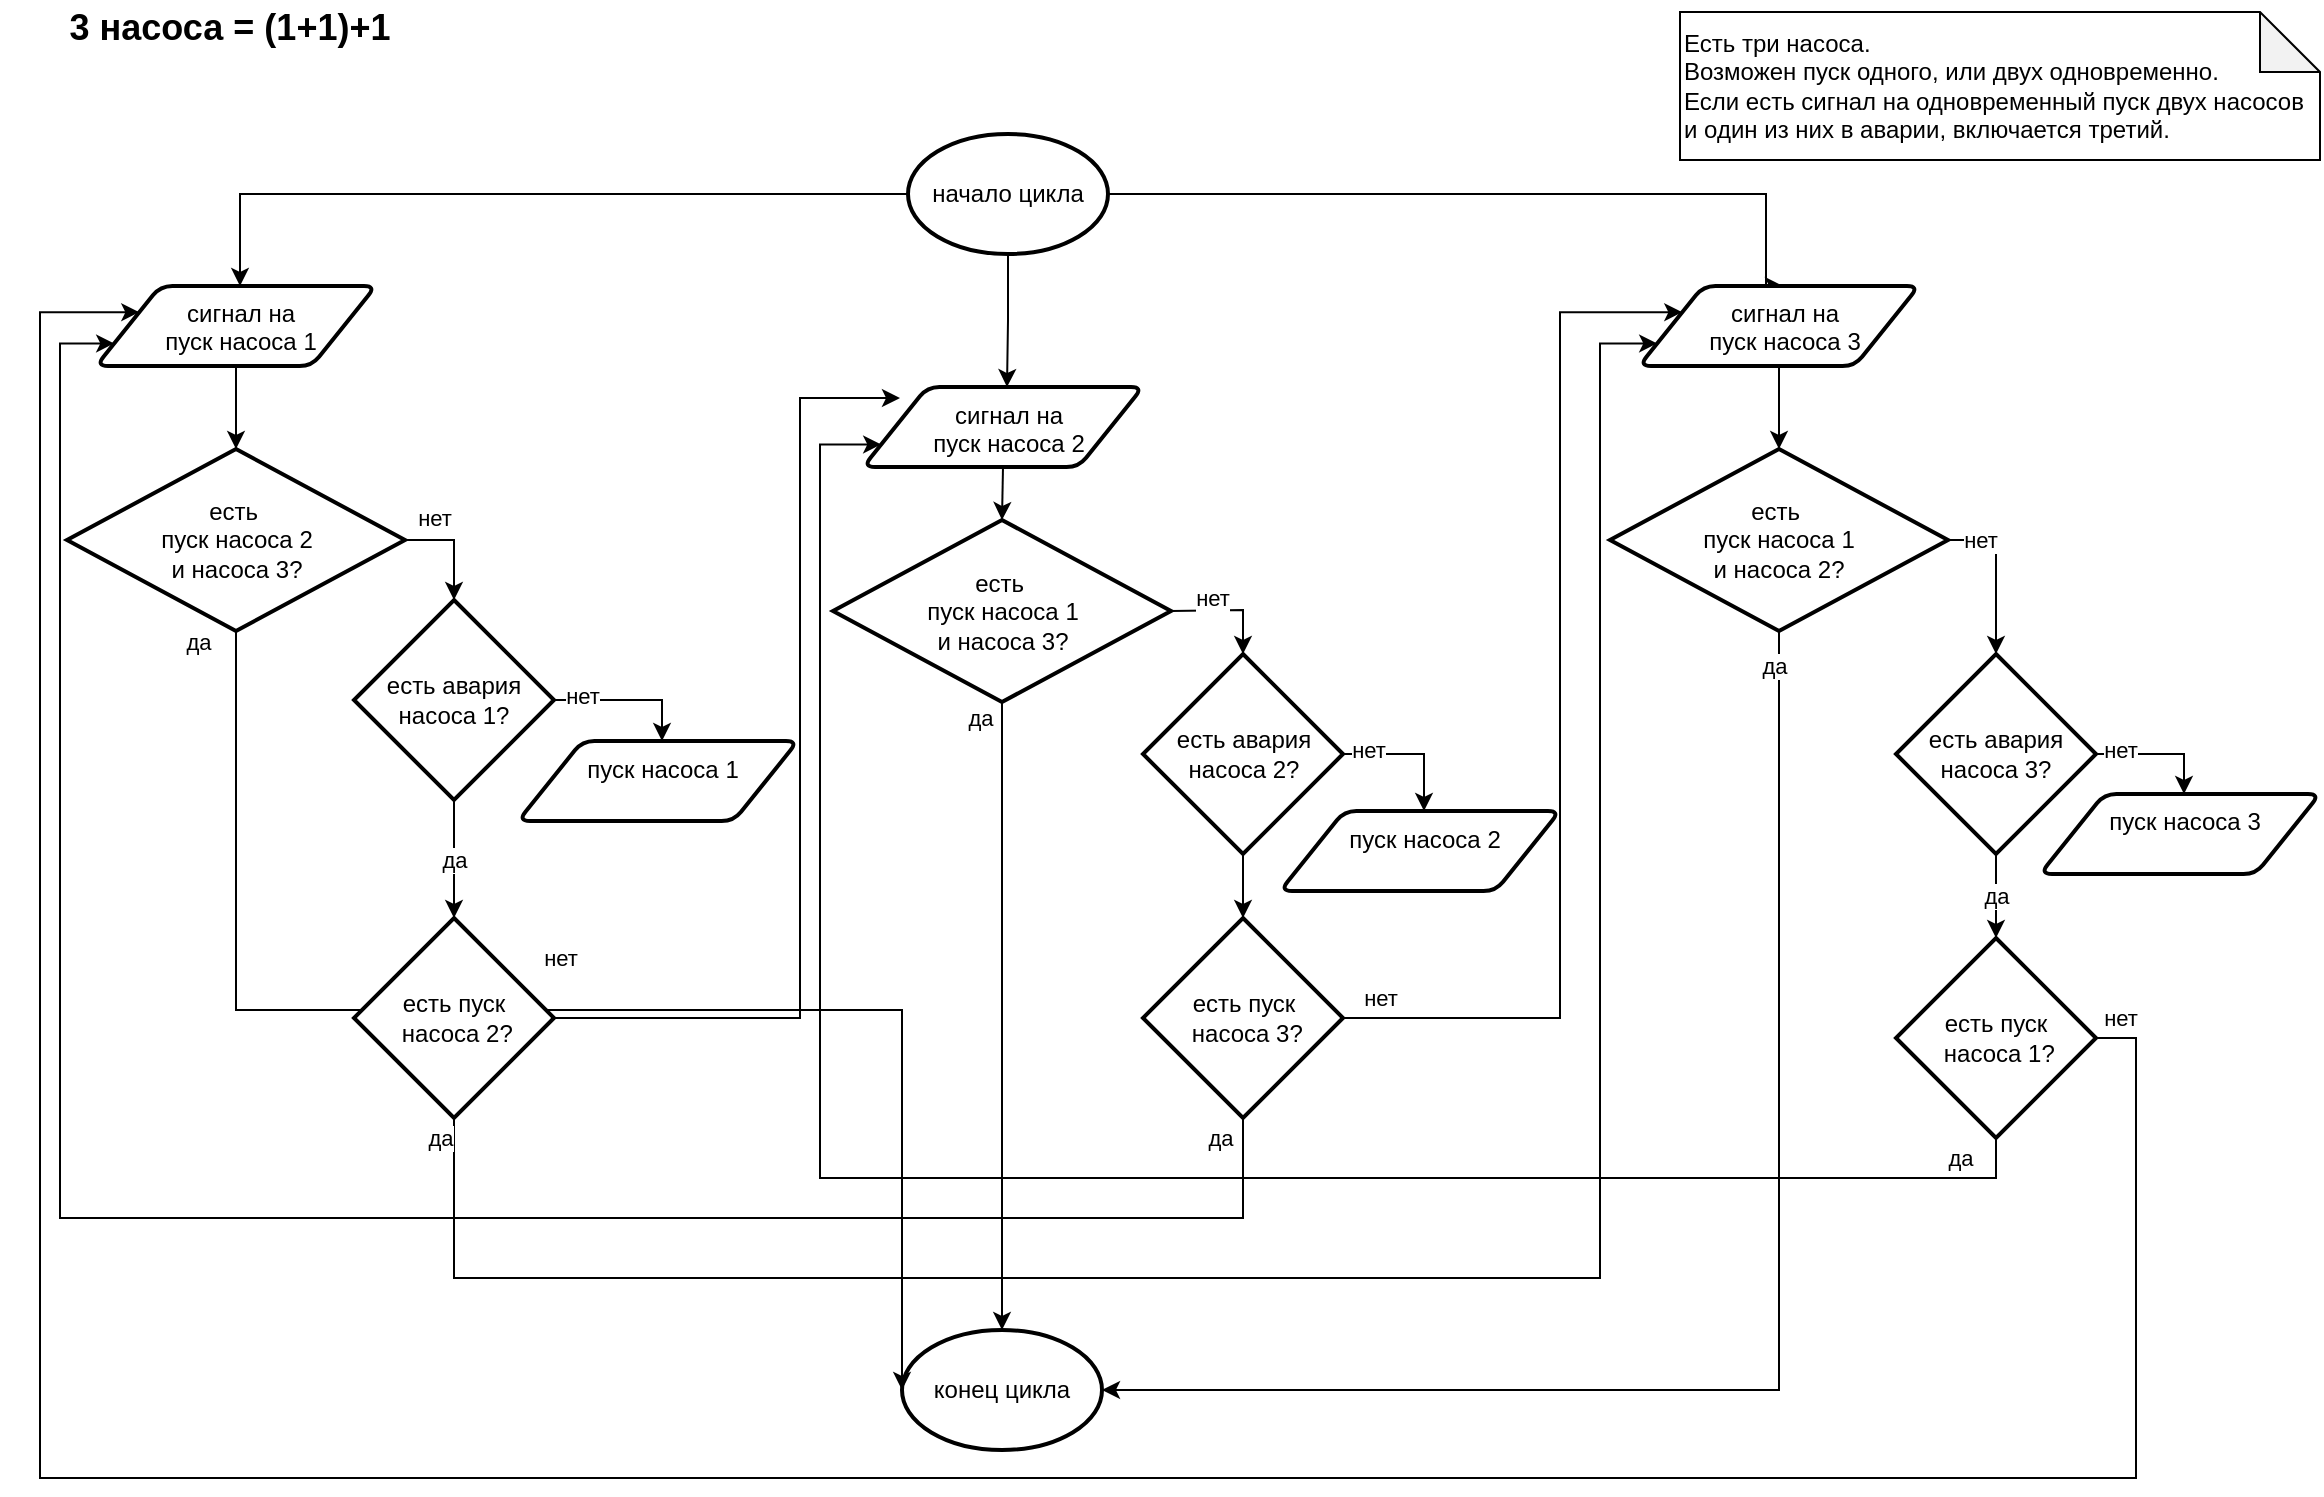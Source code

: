 <mxfile version="11.1.1" type="device"><diagram id="-oYBqza-46UBTTTW37Bp" name="3 насоса = (1+1)+резерв"><mxGraphModel dx="1326" dy="4943" grid="1" gridSize="10" guides="1" tooltips="1" connect="1" arrows="1" fold="1" page="1" pageScale="1" pageWidth="1169" pageHeight="827" math="0" shadow="0"><root><mxCell id="dhTfshkVgxqK14J3uHZl-0"/><mxCell id="dhTfshkVgxqK14J3uHZl-1" parent="dhTfshkVgxqK14J3uHZl-0"/><mxCell id="dhTfshkVgxqK14J3uHZl-25" value="&lt;span style=&quot;font-size: 18px&quot;&gt;&lt;b&gt;3 насоса = (1+1)+1&lt;/b&gt;&lt;/span&gt;" style="text;html=1;strokeColor=none;fillColor=none;align=center;verticalAlign=middle;whiteSpace=wrap;rounded=0;" parent="dhTfshkVgxqK14J3uHZl-1" vertex="1"><mxGeometry y="-4135" width="230" height="28" as="geometry"/></mxCell><mxCell id="JG3INH5EZ7zXzOKIkDC3-0" value="Есть три насоса.&lt;br&gt;Возможен пуск одного, или двух одновременно.&lt;br&gt;Если есть сигнал на одновременный пуск двух насосов и один из них в аварии, включается третий.&lt;br&gt;" style="shape=note;whiteSpace=wrap;html=1;backgroundOutline=1;darkOpacity=0.05;align=left;" parent="dhTfshkVgxqK14J3uHZl-1" vertex="1"><mxGeometry x="840" y="-4129" width="320" height="74" as="geometry"/></mxCell><mxCell id="JG3INH5EZ7zXzOKIkDC3-6" value="" style="group" parent="dhTfshkVgxqK14J3uHZl-1" vertex="1" connectable="0"><mxGeometry x="48" y="-3992" width="140" height="40" as="geometry"/></mxCell><mxCell id="JG3INH5EZ7zXzOKIkDC3-2" value="" style="group" parent="JG3INH5EZ7zXzOKIkDC3-6" vertex="1" connectable="0"><mxGeometry width="140" height="40" as="geometry"/></mxCell><mxCell id="JG3INH5EZ7zXzOKIkDC3-3" value="" style="verticalLabelPosition=bottom;verticalAlign=top;html=1;strokeWidth=2;shape=parallelogram;perimeter=parallelogramPerimeter;whiteSpace=wrap;rounded=1;arcSize=12;size=0.23;" parent="JG3INH5EZ7zXzOKIkDC3-2" vertex="1"><mxGeometry width="140" height="40" as="geometry"/></mxCell><mxCell id="JG3INH5EZ7zXzOKIkDC3-4" value="сигнал на &lt;br&gt;пуск насоса 1" style="text;html=1;align=center;" parent="JG3INH5EZ7zXzOKIkDC3-2" vertex="1"><mxGeometry x="29" width="86" height="33" as="geometry"/></mxCell><mxCell id="JG3INH5EZ7zXzOKIkDC3-151" style="edgeStyle=orthogonalEdgeStyle;rounded=0;orthogonalLoop=1;jettySize=auto;html=1;exitX=0;exitY=0.5;exitDx=0;exitDy=0;exitPerimeter=0;entryX=0.5;entryY=0;entryDx=0;entryDy=0;" parent="dhTfshkVgxqK14J3uHZl-1" source="JG3INH5EZ7zXzOKIkDC3-7" target="JG3INH5EZ7zXzOKIkDC3-4" edge="1"><mxGeometry relative="1" as="geometry"><mxPoint x="628" y="-4038.5" as="sourcePoint"/><Array as="points"><mxPoint x="120" y="-4038"/></Array></mxGeometry></mxCell><mxCell id="JG3INH5EZ7zXzOKIkDC3-152" style="edgeStyle=orthogonalEdgeStyle;rounded=0;orthogonalLoop=1;jettySize=auto;html=1;exitX=0.5;exitY=1;exitDx=0;exitDy=0;exitPerimeter=0;entryX=0.5;entryY=0;entryDx=0;entryDy=0;" parent="dhTfshkVgxqK14J3uHZl-1" source="JG3INH5EZ7zXzOKIkDC3-7" target="JG3INH5EZ7zXzOKIkDC3-87" edge="1"><mxGeometry relative="1" as="geometry"/></mxCell><mxCell id="JG3INH5EZ7zXzOKIkDC3-153" style="edgeStyle=orthogonalEdgeStyle;rounded=0;orthogonalLoop=1;jettySize=auto;html=1;exitX=1;exitY=0.5;exitDx=0;exitDy=0;exitPerimeter=0;entryX=0.5;entryY=0;entryDx=0;entryDy=0;" parent="dhTfshkVgxqK14J3uHZl-1" source="JG3INH5EZ7zXzOKIkDC3-7" target="JG3INH5EZ7zXzOKIkDC3-121" edge="1"><mxGeometry relative="1" as="geometry"><Array as="points"><mxPoint x="883" y="-4038"/></Array></mxGeometry></mxCell><mxCell id="JG3INH5EZ7zXzOKIkDC3-7" value="начало цикла" style="strokeWidth=2;html=1;shape=mxgraph.flowchart.start_1;whiteSpace=wrap;" parent="dhTfshkVgxqK14J3uHZl-1" vertex="1"><mxGeometry x="454" y="-4068" width="100" height="60" as="geometry"/></mxCell><mxCell id="JG3INH5EZ7zXzOKIkDC3-21" value="" style="group" parent="dhTfshkVgxqK14J3uHZl-1" vertex="1" connectable="0"><mxGeometry x="363.5" y="-3858" width="170" height="90" as="geometry"/></mxCell><mxCell id="woo6cbEBn8GqKMgvXhl5-5" value="нет" style="edgeStyle=orthogonalEdgeStyle;rounded=0;orthogonalLoop=1;jettySize=auto;html=1;exitX=1;exitY=0.5;exitDx=0;exitDy=0;exitPerimeter=0;entryX=0.5;entryY=0;entryDx=0;entryDy=0;" parent="dhTfshkVgxqK14J3uHZl-1" source="JG3INH5EZ7zXzOKIkDC3-31" target="JG3INH5EZ7zXzOKIkDC3-37" edge="1"><mxGeometry x="-0.633" y="2" relative="1" as="geometry"><mxPoint as="offset"/></mxGeometry></mxCell><mxCell id="Vc5CNElsUcPaYR2CtLHb-1" value="да" style="edgeStyle=orthogonalEdgeStyle;rounded=0;orthogonalLoop=1;jettySize=auto;html=1;exitX=0.5;exitY=1;exitDx=0;exitDy=0;exitPerimeter=0;entryX=0.5;entryY=0;entryDx=0;entryDy=0;entryPerimeter=0;" edge="1" parent="dhTfshkVgxqK14J3uHZl-1" source="JG3INH5EZ7zXzOKIkDC3-31" target="Vc5CNElsUcPaYR2CtLHb-0"><mxGeometry relative="1" as="geometry"/></mxCell><mxCell id="JG3INH5EZ7zXzOKIkDC3-31" value="есть авария насоса 1?" style="strokeWidth=2;html=1;shape=mxgraph.flowchart.decision;whiteSpace=wrap;" parent="dhTfshkVgxqK14J3uHZl-1" vertex="1"><mxGeometry x="177" y="-3835" width="100" height="100" as="geometry"/></mxCell><mxCell id="JG3INH5EZ7zXzOKIkDC3-34" value="" style="group" parent="dhTfshkVgxqK14J3uHZl-1" vertex="1" connectable="0"><mxGeometry x="259" y="-3764.5" width="140" height="40" as="geometry"/></mxCell><mxCell id="JG3INH5EZ7zXzOKIkDC3-35" value="" style="group" parent="JG3INH5EZ7zXzOKIkDC3-34" vertex="1" connectable="0"><mxGeometry width="140" height="40" as="geometry"/></mxCell><mxCell id="JG3INH5EZ7zXzOKIkDC3-36" value="" style="verticalLabelPosition=bottom;verticalAlign=top;html=1;strokeWidth=2;shape=parallelogram;perimeter=parallelogramPerimeter;whiteSpace=wrap;rounded=1;arcSize=12;size=0.23;" parent="JG3INH5EZ7zXzOKIkDC3-35" vertex="1"><mxGeometry width="140" height="40" as="geometry"/></mxCell><mxCell id="JG3INH5EZ7zXzOKIkDC3-37" value="пуск насоса 1" style="text;html=1;align=center;" parent="JG3INH5EZ7zXzOKIkDC3-35" vertex="1"><mxGeometry x="29" width="86" height="40" as="geometry"/></mxCell><mxCell id="JG3INH5EZ7zXzOKIkDC3-81" value="конец цикла" style="strokeWidth=2;html=1;shape=mxgraph.flowchart.start_1;whiteSpace=wrap;" parent="dhTfshkVgxqK14J3uHZl-1" vertex="1"><mxGeometry x="451" y="-3470" width="100" height="60" as="geometry"/></mxCell><mxCell id="JG3INH5EZ7zXzOKIkDC3-84" value="" style="group" parent="dhTfshkVgxqK14J3uHZl-1" vertex="1" connectable="0"><mxGeometry x="431.5" y="-3941.5" width="140" height="40" as="geometry"/></mxCell><mxCell id="JG3INH5EZ7zXzOKIkDC3-85" value="" style="group" parent="JG3INH5EZ7zXzOKIkDC3-84" vertex="1" connectable="0"><mxGeometry width="140" height="40" as="geometry"/></mxCell><mxCell id="JG3INH5EZ7zXzOKIkDC3-86" value="" style="verticalLabelPosition=bottom;verticalAlign=top;html=1;strokeWidth=2;shape=parallelogram;perimeter=parallelogramPerimeter;whiteSpace=wrap;rounded=1;arcSize=12;size=0.23;" parent="JG3INH5EZ7zXzOKIkDC3-85" vertex="1"><mxGeometry width="140" height="40" as="geometry"/></mxCell><mxCell id="JG3INH5EZ7zXzOKIkDC3-87" value="сигнал на &lt;br&gt;пуск насоса 2" style="text;html=1;align=center;" parent="JG3INH5EZ7zXzOKIkDC3-85" vertex="1"><mxGeometry x="29" width="86" height="33" as="geometry"/></mxCell><mxCell id="JG3INH5EZ7zXzOKIkDC3-96" style="edgeStyle=orthogonalEdgeStyle;rounded=0;orthogonalLoop=1;jettySize=auto;html=1;exitX=0.5;exitY=1;exitDx=0;exitDy=0;entryX=0.5;entryY=0;entryDx=0;entryDy=0;entryPerimeter=0;" parent="dhTfshkVgxqK14J3uHZl-1" source="JG3INH5EZ7zXzOKIkDC3-86" target="woo6cbEBn8GqKMgvXhl5-11" edge="1"><mxGeometry relative="1" as="geometry"><mxPoint x="501.5" y="-3883" as="targetPoint"/></mxGeometry></mxCell><mxCell id="JG3INH5EZ7zXzOKIkDC3-118" value="" style="group" parent="dhTfshkVgxqK14J3uHZl-1" vertex="1" connectable="0"><mxGeometry x="819.5" y="-3992" width="140" height="40" as="geometry"/></mxCell><mxCell id="JG3INH5EZ7zXzOKIkDC3-119" value="" style="group" parent="JG3INH5EZ7zXzOKIkDC3-118" vertex="1" connectable="0"><mxGeometry width="140" height="40" as="geometry"/></mxCell><mxCell id="JG3INH5EZ7zXzOKIkDC3-120" value="" style="verticalLabelPosition=bottom;verticalAlign=top;html=1;strokeWidth=2;shape=parallelogram;perimeter=parallelogramPerimeter;whiteSpace=wrap;rounded=1;arcSize=12;size=0.23;" parent="JG3INH5EZ7zXzOKIkDC3-119" vertex="1"><mxGeometry width="140" height="40" as="geometry"/></mxCell><mxCell id="JG3INH5EZ7zXzOKIkDC3-121" value="сигнал на &lt;br&gt;пуск насоса 3" style="text;html=1;align=center;" parent="JG3INH5EZ7zXzOKIkDC3-119" vertex="1"><mxGeometry x="29" width="86" height="33" as="geometry"/></mxCell><mxCell id="woo6cbEBn8GqKMgvXhl5-3" value="да" style="edgeStyle=orthogonalEdgeStyle;rounded=0;orthogonalLoop=1;jettySize=auto;html=1;exitX=0.5;exitY=1;exitDx=0;exitDy=0;exitPerimeter=0;entryX=0;entryY=0.5;entryDx=0;entryDy=0;entryPerimeter=0;" parent="dhTfshkVgxqK14J3uHZl-1" source="JG3INH5EZ7zXzOKIkDC3-154" target="JG3INH5EZ7zXzOKIkDC3-81" edge="1"><mxGeometry x="-0.986" y="-19" relative="1" as="geometry"><mxPoint x="626" y="-3630.5" as="targetPoint"/><Array as="points"><mxPoint x="118.5" y="-3630"/></Array><mxPoint as="offset"/></mxGeometry></mxCell><mxCell id="woo6cbEBn8GqKMgvXhl5-4" value="нет" style="edgeStyle=orthogonalEdgeStyle;rounded=0;orthogonalLoop=1;jettySize=auto;html=1;exitX=1;exitY=0.5;exitDx=0;exitDy=0;exitPerimeter=0;entryX=0.5;entryY=0;entryDx=0;entryDy=0;entryPerimeter=0;" parent="dhTfshkVgxqK14J3uHZl-1" source="JG3INH5EZ7zXzOKIkDC3-154" target="JG3INH5EZ7zXzOKIkDC3-31" edge="1"><mxGeometry x="-0.477" y="11" relative="1" as="geometry"><mxPoint x="192" y="-3865" as="sourcePoint"/><mxPoint as="offset"/></mxGeometry></mxCell><mxCell id="JG3INH5EZ7zXzOKIkDC3-154" value="есть&amp;nbsp;&lt;br&gt;пуск насоса 2&lt;br&gt;и насоса 3?" style="strokeWidth=2;html=1;shape=mxgraph.flowchart.decision;whiteSpace=wrap;" parent="dhTfshkVgxqK14J3uHZl-1" vertex="1"><mxGeometry x="33.5" y="-3910.5" width="169" height="91" as="geometry"/></mxCell><mxCell id="woo6cbEBn8GqKMgvXhl5-2" style="edgeStyle=orthogonalEdgeStyle;rounded=0;orthogonalLoop=1;jettySize=auto;html=1;exitX=0.5;exitY=1;exitDx=0;exitDy=0;entryX=0.5;entryY=0;entryDx=0;entryDy=0;entryPerimeter=0;" parent="dhTfshkVgxqK14J3uHZl-1" source="JG3INH5EZ7zXzOKIkDC3-3" target="JG3INH5EZ7zXzOKIkDC3-154" edge="1"><mxGeometry relative="1" as="geometry"/></mxCell><mxCell id="woo6cbEBn8GqKMgvXhl5-12" value="да" style="edgeStyle=orthogonalEdgeStyle;rounded=0;orthogonalLoop=1;jettySize=auto;html=1;exitX=0.5;exitY=1;exitDx=0;exitDy=0;exitPerimeter=0;entryX=0.5;entryY=0;entryDx=0;entryDy=0;entryPerimeter=0;" parent="dhTfshkVgxqK14J3uHZl-1" source="woo6cbEBn8GqKMgvXhl5-11" target="JG3INH5EZ7zXzOKIkDC3-81" edge="1"><mxGeometry x="-0.951" y="-11" relative="1" as="geometry"><mxPoint as="offset"/></mxGeometry></mxCell><mxCell id="woo6cbEBn8GqKMgvXhl5-21" value="нет" style="edgeStyle=orthogonalEdgeStyle;rounded=0;orthogonalLoop=1;jettySize=auto;html=1;exitX=1;exitY=0.5;exitDx=0;exitDy=0;exitPerimeter=0;entryX=0.5;entryY=0;entryDx=0;entryDy=0;entryPerimeter=0;" parent="dhTfshkVgxqK14J3uHZl-1" source="woo6cbEBn8GqKMgvXhl5-11" target="woo6cbEBn8GqKMgvXhl5-13" edge="1"><mxGeometry x="-0.279" y="6" relative="1" as="geometry"><mxPoint x="573" y="-3829" as="sourcePoint"/><Array as="points"><mxPoint x="585" y="-3829"/><mxPoint x="585" y="-3830"/><mxPoint x="622" y="-3830"/></Array><mxPoint as="offset"/></mxGeometry></mxCell><mxCell id="woo6cbEBn8GqKMgvXhl5-11" value="есть&amp;nbsp;&lt;br&gt;пуск насоса 1&lt;br&gt;и насоса 3?" style="strokeWidth=2;html=1;shape=mxgraph.flowchart.decision;whiteSpace=wrap;" parent="dhTfshkVgxqK14J3uHZl-1" vertex="1"><mxGeometry x="416.5" y="-3875" width="169" height="91" as="geometry"/></mxCell><mxCell id="Vc5CNElsUcPaYR2CtLHb-8" style="edgeStyle=orthogonalEdgeStyle;rounded=0;orthogonalLoop=1;jettySize=auto;html=1;exitX=0.5;exitY=1;exitDx=0;exitDy=0;exitPerimeter=0;entryX=0.5;entryY=0;entryDx=0;entryDy=0;entryPerimeter=0;" edge="1" parent="dhTfshkVgxqK14J3uHZl-1" source="woo6cbEBn8GqKMgvXhl5-13" target="Vc5CNElsUcPaYR2CtLHb-7"><mxGeometry relative="1" as="geometry"/></mxCell><mxCell id="woo6cbEBn8GqKMgvXhl5-13" value="есть авария насоса 2?" style="strokeWidth=2;html=1;shape=mxgraph.flowchart.decision;whiteSpace=wrap;" parent="dhTfshkVgxqK14J3uHZl-1" vertex="1"><mxGeometry x="571.5" y="-3808" width="100" height="100" as="geometry"/></mxCell><mxCell id="woo6cbEBn8GqKMgvXhl5-14" value="нет" style="edgeStyle=orthogonalEdgeStyle;rounded=0;orthogonalLoop=1;jettySize=auto;html=1;exitX=1;exitY=0.5;exitDx=0;exitDy=0;exitPerimeter=0;entryX=0.5;entryY=0;entryDx=0;entryDy=0;" parent="dhTfshkVgxqK14J3uHZl-1" source="woo6cbEBn8GqKMgvXhl5-13" target="woo6cbEBn8GqKMgvXhl5-20" edge="1"><mxGeometry x="-0.633" y="2" relative="1" as="geometry"><mxPoint x="744.5" y="-3719" as="targetPoint"/><mxPoint as="offset"/></mxGeometry></mxCell><mxCell id="woo6cbEBn8GqKMgvXhl5-17" value="" style="group" parent="dhTfshkVgxqK14J3uHZl-1" vertex="1" connectable="0"><mxGeometry x="640" y="-3729.5" width="140" height="40" as="geometry"/></mxCell><mxCell id="woo6cbEBn8GqKMgvXhl5-18" value="" style="group" parent="woo6cbEBn8GqKMgvXhl5-17" vertex="1" connectable="0"><mxGeometry width="140" height="40" as="geometry"/></mxCell><mxCell id="woo6cbEBn8GqKMgvXhl5-19" value="" style="verticalLabelPosition=bottom;verticalAlign=top;html=1;strokeWidth=2;shape=parallelogram;perimeter=parallelogramPerimeter;whiteSpace=wrap;rounded=1;arcSize=12;size=0.23;" parent="woo6cbEBn8GqKMgvXhl5-18" vertex="1"><mxGeometry width="140" height="40" as="geometry"/></mxCell><mxCell id="woo6cbEBn8GqKMgvXhl5-20" value="пуск насоса 2" style="text;html=1;align=center;" parent="woo6cbEBn8GqKMgvXhl5-18" vertex="1"><mxGeometry x="29" width="86" height="40" as="geometry"/></mxCell><mxCell id="woo6cbEBn8GqKMgvXhl5-25" value="да" style="edgeStyle=orthogonalEdgeStyle;rounded=0;orthogonalLoop=1;jettySize=auto;html=1;exitX=0.5;exitY=1;exitDx=0;exitDy=0;exitPerimeter=0;entryX=1;entryY=0.5;entryDx=0;entryDy=0;entryPerimeter=0;" parent="dhTfshkVgxqK14J3uHZl-1" source="woo6cbEBn8GqKMgvXhl5-23" target="JG3INH5EZ7zXzOKIkDC3-81" edge="1"><mxGeometry x="-0.953" y="-3" relative="1" as="geometry"><mxPoint as="offset"/></mxGeometry></mxCell><mxCell id="woo6cbEBn8GqKMgvXhl5-23" value="есть&amp;nbsp;&lt;br&gt;пуск насоса 1&lt;br&gt;и насоса 2?" style="strokeWidth=2;html=1;shape=mxgraph.flowchart.decision;whiteSpace=wrap;" parent="dhTfshkVgxqK14J3uHZl-1" vertex="1"><mxGeometry x="805" y="-3910.5" width="169" height="91" as="geometry"/></mxCell><mxCell id="woo6cbEBn8GqKMgvXhl5-24" style="edgeStyle=orthogonalEdgeStyle;rounded=0;orthogonalLoop=1;jettySize=auto;html=1;exitX=0.5;exitY=1;exitDx=0;exitDy=0;entryX=0.5;entryY=0;entryDx=0;entryDy=0;entryPerimeter=0;" parent="dhTfshkVgxqK14J3uHZl-1" source="JG3INH5EZ7zXzOKIkDC3-120" target="woo6cbEBn8GqKMgvXhl5-23" edge="1"><mxGeometry relative="1" as="geometry"/></mxCell><mxCell id="woo6cbEBn8GqKMgvXhl5-26" value="нет" style="edgeStyle=orthogonalEdgeStyle;rounded=0;orthogonalLoop=1;jettySize=auto;html=1;exitX=1;exitY=0.5;exitDx=0;exitDy=0;exitPerimeter=0;entryX=0.5;entryY=0;entryDx=0;entryDy=0;entryPerimeter=0;" parent="dhTfshkVgxqK14J3uHZl-1" source="woo6cbEBn8GqKMgvXhl5-23" target="woo6cbEBn8GqKMgvXhl5-27" edge="1"><mxGeometry x="-0.618" relative="1" as="geometry"><mxPoint x="924.5" y="-3829" as="sourcePoint"/><Array as="points"><mxPoint x="998" y="-3865"/></Array><mxPoint as="offset"/></mxGeometry></mxCell><mxCell id="Vc5CNElsUcPaYR2CtLHb-5" value="да" style="edgeStyle=orthogonalEdgeStyle;rounded=0;orthogonalLoop=1;jettySize=auto;html=1;exitX=0.5;exitY=1;exitDx=0;exitDy=0;exitPerimeter=0;entryX=0.5;entryY=0;entryDx=0;entryDy=0;entryPerimeter=0;" edge="1" parent="dhTfshkVgxqK14J3uHZl-1" source="woo6cbEBn8GqKMgvXhl5-27" target="Vc5CNElsUcPaYR2CtLHb-4"><mxGeometry relative="1" as="geometry"/></mxCell><mxCell id="woo6cbEBn8GqKMgvXhl5-27" value="есть авария насоса 3?" style="strokeWidth=2;html=1;shape=mxgraph.flowchart.decision;whiteSpace=wrap;" parent="dhTfshkVgxqK14J3uHZl-1" vertex="1"><mxGeometry x="948" y="-3808" width="100" height="100" as="geometry"/></mxCell><mxCell id="woo6cbEBn8GqKMgvXhl5-28" value="нет" style="edgeStyle=orthogonalEdgeStyle;rounded=0;orthogonalLoop=1;jettySize=auto;html=1;exitX=1;exitY=0.5;exitDx=0;exitDy=0;exitPerimeter=0;entryX=0.5;entryY=0;entryDx=0;entryDy=0;" parent="dhTfshkVgxqK14J3uHZl-1" source="woo6cbEBn8GqKMgvXhl5-27" target="woo6cbEBn8GqKMgvXhl5-32" edge="1"><mxGeometry x="-0.633" y="2" relative="1" as="geometry"><mxPoint x="1096" y="-3719" as="targetPoint"/><mxPoint as="offset"/></mxGeometry></mxCell><mxCell id="woo6cbEBn8GqKMgvXhl5-29" value="" style="group" parent="dhTfshkVgxqK14J3uHZl-1" vertex="1" connectable="0"><mxGeometry x="1020" y="-3738" width="140" height="40" as="geometry"/></mxCell><mxCell id="woo6cbEBn8GqKMgvXhl5-30" value="" style="group" parent="woo6cbEBn8GqKMgvXhl5-29" vertex="1" connectable="0"><mxGeometry width="140" height="40" as="geometry"/></mxCell><mxCell id="woo6cbEBn8GqKMgvXhl5-31" value="" style="verticalLabelPosition=bottom;verticalAlign=top;html=1;strokeWidth=2;shape=parallelogram;perimeter=parallelogramPerimeter;whiteSpace=wrap;rounded=1;arcSize=12;size=0.23;" parent="woo6cbEBn8GqKMgvXhl5-30" vertex="1"><mxGeometry width="140" height="40" as="geometry"/></mxCell><mxCell id="woo6cbEBn8GqKMgvXhl5-32" value="пуск насоса 3" style="text;html=1;align=center;" parent="woo6cbEBn8GqKMgvXhl5-30" vertex="1"><mxGeometry x="29" width="86" height="40" as="geometry"/></mxCell><mxCell id="Vc5CNElsUcPaYR2CtLHb-2" value="нет" style="edgeStyle=orthogonalEdgeStyle;rounded=0;orthogonalLoop=1;jettySize=auto;html=1;exitX=1;exitY=0.5;exitDx=0;exitDy=0;exitPerimeter=0;" edge="1" parent="dhTfshkVgxqK14J3uHZl-1" source="Vc5CNElsUcPaYR2CtLHb-0"><mxGeometry x="-0.366" y="120" relative="1" as="geometry"><mxPoint x="450" y="-3936" as="targetPoint"/><Array as="points"><mxPoint x="400" y="-3626"/><mxPoint x="400" y="-3936"/></Array><mxPoint as="offset"/></mxGeometry></mxCell><mxCell id="Vc5CNElsUcPaYR2CtLHb-3" value="да" style="edgeStyle=orthogonalEdgeStyle;rounded=0;orthogonalLoop=1;jettySize=auto;html=1;exitX=0.5;exitY=1;exitDx=0;exitDy=0;exitPerimeter=0;entryX=0;entryY=0.75;entryDx=0;entryDy=0;" edge="1" parent="dhTfshkVgxqK14J3uHZl-1" source="Vc5CNElsUcPaYR2CtLHb-0" target="JG3INH5EZ7zXzOKIkDC3-120"><mxGeometry x="-0.983" y="-7" relative="1" as="geometry"><Array as="points"><mxPoint x="227" y="-3496"/><mxPoint x="800" y="-3496"/><mxPoint x="800" y="-3963"/></Array><mxPoint as="offset"/></mxGeometry></mxCell><mxCell id="Vc5CNElsUcPaYR2CtLHb-0" value="есть пуск&lt;br&gt;&amp;nbsp;насоса 2?" style="strokeWidth=2;html=1;shape=mxgraph.flowchart.decision;whiteSpace=wrap;" vertex="1" parent="dhTfshkVgxqK14J3uHZl-1"><mxGeometry x="177" y="-3676" width="100" height="100" as="geometry"/></mxCell><mxCell id="Vc5CNElsUcPaYR2CtLHb-10" value="да" style="edgeStyle=orthogonalEdgeStyle;rounded=0;orthogonalLoop=1;jettySize=auto;html=1;exitX=0.5;exitY=1;exitDx=0;exitDy=0;exitPerimeter=0;entryX=0;entryY=0.75;entryDx=0;entryDy=0;" edge="1" parent="dhTfshkVgxqK14J3uHZl-1" source="Vc5CNElsUcPaYR2CtLHb-4" target="JG3INH5EZ7zXzOKIkDC3-86"><mxGeometry x="-0.924" y="-10" relative="1" as="geometry"><Array as="points"><mxPoint x="998" y="-3546"/><mxPoint x="410" y="-3546"/><mxPoint x="410" y="-3913"/></Array><mxPoint as="offset"/></mxGeometry></mxCell><mxCell id="Vc5CNElsUcPaYR2CtLHb-12" value="нет" style="edgeStyle=orthogonalEdgeStyle;rounded=0;orthogonalLoop=1;jettySize=auto;html=1;exitX=1;exitY=0.5;exitDx=0;exitDy=0;exitPerimeter=0;entryX=0;entryY=0.25;entryDx=0;entryDy=0;" edge="1" parent="dhTfshkVgxqK14J3uHZl-1" source="Vc5CNElsUcPaYR2CtLHb-4" target="JG3INH5EZ7zXzOKIkDC3-3"><mxGeometry x="-0.988" y="10" relative="1" as="geometry"><Array as="points"><mxPoint x="1068" y="-3616"/><mxPoint x="1068" y="-3396"/><mxPoint x="20" y="-3396"/><mxPoint x="20" y="-3979"/></Array><mxPoint as="offset"/></mxGeometry></mxCell><mxCell id="Vc5CNElsUcPaYR2CtLHb-4" value="есть пуск&lt;br&gt;&amp;nbsp;насоса 1?" style="strokeWidth=2;html=1;shape=mxgraph.flowchart.decision;whiteSpace=wrap;" vertex="1" parent="dhTfshkVgxqK14J3uHZl-1"><mxGeometry x="948" y="-3666" width="100" height="100" as="geometry"/></mxCell><mxCell id="Vc5CNElsUcPaYR2CtLHb-9" value="нет" style="edgeStyle=orthogonalEdgeStyle;rounded=0;orthogonalLoop=1;jettySize=auto;html=1;exitX=1;exitY=0.5;exitDx=0;exitDy=0;exitPerimeter=0;entryX=0;entryY=0.25;entryDx=0;entryDy=0;" edge="1" parent="dhTfshkVgxqK14J3uHZl-1" source="Vc5CNElsUcPaYR2CtLHb-7" target="JG3INH5EZ7zXzOKIkDC3-120"><mxGeometry x="-0.931" y="10" relative="1" as="geometry"><Array as="points"><mxPoint x="780" y="-3626"/><mxPoint x="780" y="-3979"/></Array><mxPoint as="offset"/></mxGeometry></mxCell><mxCell id="Vc5CNElsUcPaYR2CtLHb-11" value="да" style="edgeStyle=orthogonalEdgeStyle;rounded=0;orthogonalLoop=1;jettySize=auto;html=1;exitX=0.5;exitY=1;exitDx=0;exitDy=0;exitPerimeter=0;entryX=0;entryY=0.75;entryDx=0;entryDy=0;" edge="1" parent="dhTfshkVgxqK14J3uHZl-1" source="Vc5CNElsUcPaYR2CtLHb-7" target="JG3INH5EZ7zXzOKIkDC3-3"><mxGeometry x="-0.888" y="-40" relative="1" as="geometry"><Array as="points"><mxPoint x="622" y="-3526"/><mxPoint x="30" y="-3526"/><mxPoint x="30" y="-3963"/></Array><mxPoint as="offset"/></mxGeometry></mxCell><mxCell id="Vc5CNElsUcPaYR2CtLHb-7" value="есть пуск&lt;br&gt;&amp;nbsp;насоса 3?" style="strokeWidth=2;html=1;shape=mxgraph.flowchart.decision;whiteSpace=wrap;" vertex="1" parent="dhTfshkVgxqK14J3uHZl-1"><mxGeometry x="571.5" y="-3676" width="100" height="100" as="geometry"/></mxCell></root></mxGraphModel></diagram></mxfile>